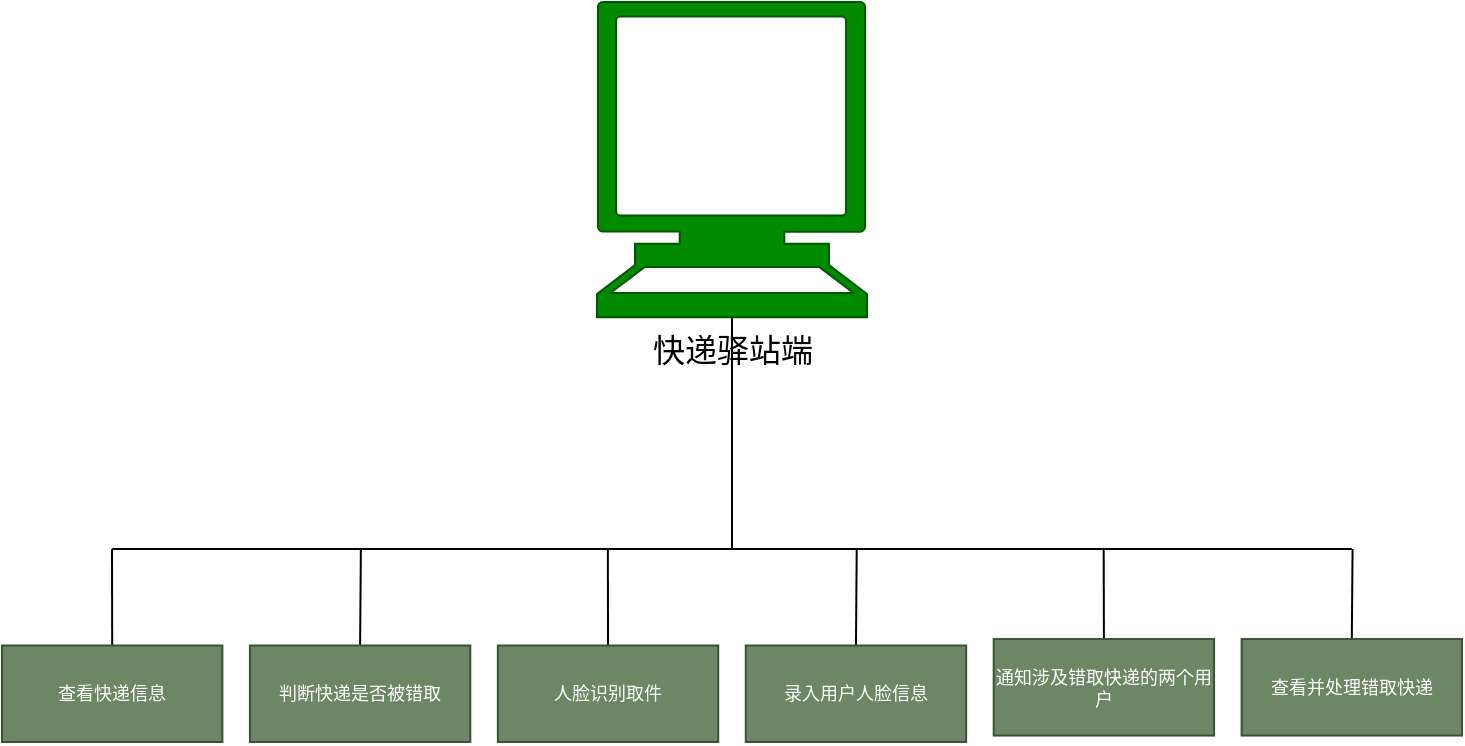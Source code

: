 <mxfile scale="1" border="0" disableSvgWarning="true">
    <diagram id="0RBo-rwa9-0GU5vAzvuR" name="第 1 页">
        <mxGraphModel dx="1800" dy="807" grid="1" gridSize="10" guides="1" tooltips="1" connect="1" arrows="1" fold="1" page="1" pageScale="1" pageWidth="1200" pageHeight="1920" math="0" shadow="0">
            <root>
                <mxCell id="0"/>
                <mxCell id="1" parent="0"/>
                <mxCell id="19" value="" style="group" vertex="1" connectable="0" parent="1">
                    <mxGeometry x="260" y="930" width="730" height="370" as="geometry"/>
                </mxCell>
                <mxCell id="12" style="edgeStyle=none;html=1;endArrow=none;endFill=0;" edge="1" parent="19" source="3">
                    <mxGeometry relative="1" as="geometry">
                        <mxPoint x="365" y="273.478" as="targetPoint"/>
                    </mxGeometry>
                </mxCell>
                <mxCell id="3" value="&lt;font color=&quot;#000000&quot;&gt;快递驿站端&lt;/font&gt;" style="shape=mxgraph.signs.tech.computer;html=1;pointerEvents=1;fillColor=#008a00;strokeColor=#005700;verticalLabelPosition=bottom;verticalAlign=top;align=center;sketch=0;fontSize=16;fontColor=#ffffff;" vertex="1" parent="19">
                    <mxGeometry x="297.509" width="134.981" height="157.652" as="geometry"/>
                </mxCell>
                <mxCell id="14" style="edgeStyle=none;html=1;exitX=0.5;exitY=0;exitDx=0;exitDy=0;endArrow=none;endFill=0;" edge="1" parent="19" source="4">
                    <mxGeometry relative="1" as="geometry">
                        <mxPoint x="179.437" y="273.478" as="targetPoint"/>
                    </mxGeometry>
                </mxCell>
                <mxCell id="4" value="判断快递是否被错取" style="rounded=0;whiteSpace=wrap;html=1;fontSize=9;fillColor=#6d8764;strokeColor=#3A5431;fontColor=#ffffff;" vertex="1" parent="19">
                    <mxGeometry x="123.962" y="321.739" width="110.189" height="48.261" as="geometry"/>
                </mxCell>
                <mxCell id="17" style="edgeStyle=none;html=1;exitX=0.5;exitY=0;exitDx=0;exitDy=0;endArrow=none;endFill=0;" edge="1" parent="19" source="6">
                    <mxGeometry relative="1" as="geometry">
                        <mxPoint x="550.848" y="273.478" as="targetPoint"/>
                    </mxGeometry>
                </mxCell>
                <mxCell id="6" value="通知涉及错取快递的两个用户" style="rounded=0;whiteSpace=wrap;html=1;fontSize=9;fillColor=#6d8764;strokeColor=#3A5431;fontColor=#ffffff;" vertex="1" parent="19">
                    <mxGeometry x="495.849" y="318.522" width="110.189" height="48.261" as="geometry"/>
                </mxCell>
                <mxCell id="15" style="edgeStyle=none;html=1;exitX=0.5;exitY=0;exitDx=0;exitDy=0;endArrow=none;endFill=0;" edge="1" parent="19" source="7">
                    <mxGeometry relative="1" as="geometry">
                        <mxPoint x="302.924" y="273.478" as="targetPoint"/>
                    </mxGeometry>
                </mxCell>
                <mxCell id="7" value="人脸识别取件" style="rounded=0;whiteSpace=wrap;html=1;fontSize=9;fillColor=#6d8764;strokeColor=#3A5431;fontColor=#ffffff;" vertex="1" parent="19">
                    <mxGeometry x="247.925" y="321.739" width="110.189" height="48.261" as="geometry"/>
                </mxCell>
                <mxCell id="16" style="edgeStyle=none;html=1;exitX=0.5;exitY=0;exitDx=0;exitDy=0;endArrow=none;endFill=0;" edge="1" parent="19" source="8">
                    <mxGeometry relative="1" as="geometry">
                        <mxPoint x="427.361" y="273.478" as="targetPoint"/>
                    </mxGeometry>
                </mxCell>
                <mxCell id="8" value="录入用户人脸信息" style="rounded=0;whiteSpace=wrap;html=1;fontSize=9;fillColor=#6d8764;strokeColor=#3A5431;fontColor=#ffffff;" vertex="1" parent="19">
                    <mxGeometry x="371.887" y="321.739" width="110.189" height="48.261" as="geometry"/>
                </mxCell>
                <mxCell id="13" style="edgeStyle=none;html=1;exitX=0.5;exitY=0;exitDx=0;exitDy=0;endArrow=none;endFill=0;" edge="1" parent="19" source="9">
                    <mxGeometry relative="1" as="geometry">
                        <mxPoint x="54.999" y="273.478" as="targetPoint"/>
                    </mxGeometry>
                </mxCell>
                <mxCell id="9" value="查看快递信息" style="rounded=0;whiteSpace=wrap;html=1;fontSize=9;fillColor=#6d8764;strokeColor=#3A5431;fontColor=#ffffff;" vertex="1" parent="19">
                    <mxGeometry y="321.739" width="110.189" height="48.261" as="geometry"/>
                </mxCell>
                <mxCell id="18" style="edgeStyle=none;html=1;exitX=0.5;exitY=0;exitDx=0;exitDy=0;endArrow=none;endFill=0;" edge="1" parent="19" source="10">
                    <mxGeometry relative="1" as="geometry">
                        <mxPoint x="675.286" y="273.478" as="targetPoint"/>
                    </mxGeometry>
                </mxCell>
                <mxCell id="10" value="查看并处理错取快递" style="rounded=0;whiteSpace=wrap;html=1;fontSize=9;fillColor=#6d8764;strokeColor=#3A5431;fontColor=#ffffff;" vertex="1" parent="19">
                    <mxGeometry x="619.811" y="318.522" width="110.189" height="48.261" as="geometry"/>
                </mxCell>
                <mxCell id="11" value="" style="endArrow=none;html=1;" edge="1" parent="19">
                    <mxGeometry width="50" height="50" relative="1" as="geometry">
                        <mxPoint x="55.094" y="273.478" as="sourcePoint"/>
                        <mxPoint x="674.906" y="273.478" as="targetPoint"/>
                    </mxGeometry>
                </mxCell>
            </root>
        </mxGraphModel>
    </diagram>
</mxfile>